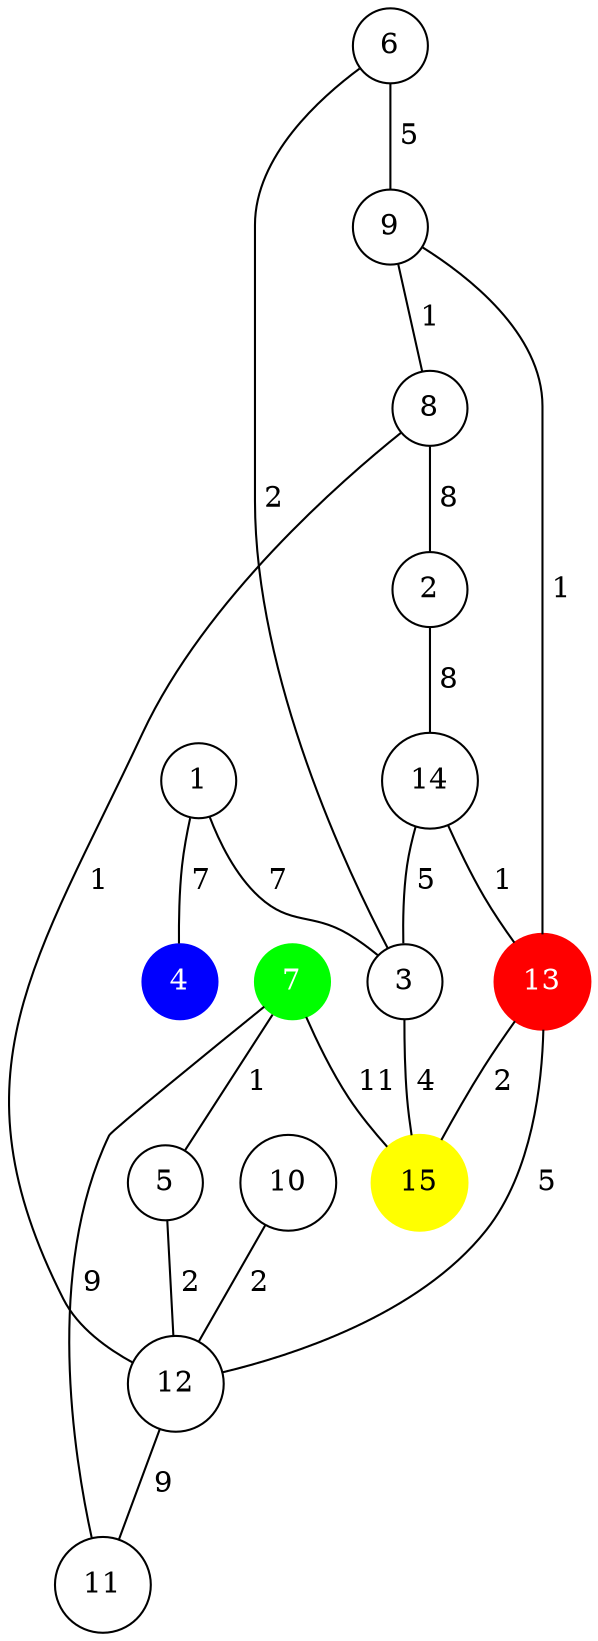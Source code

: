 strict graph {
    node [shape=circle]
    1  [label=1]
	2  [label=2]
	3  [label=3]
	4  [label=4,color=blue,style=filled,fontcolor = white]
	5  [label=5]
	6  [label=6]
	7  [label=7,color=green,style=filled,fontcolor = white]
	8  [label=8]
	9  [label=9]
	10 [label=10]
	11 [label=11]
	12 [label=12]
	13 [label=13,color=red,style=filled,fontcolor = white]
	14 [label=14]
	15 [label=15,color=yellow,style=filled]
	
	11  -- 7  [label=" 9" ,weight=9 ]
	12  -- 11 [label=" 9" ,weight=9 ]
	13  -- 12 [label=" 5" ,weight=5 ]
	14  -- 13 [label=" 1" ,weight=1 ]
	13  -- 15 [label=" 2" ,weight=2 ]
	14  -- 3  [label=" 5" ,weight=5 ]
	6  -- 9   [label=" 5" ,weight=5 ]
	7  -- 15  [label=" 11",weight=11]
	8  -- 2   [label=" 8" ,weight=8 ]
	9  -- 8   [label=" 1" ,weight=1 ]
	10 -- 12  [label=" 2" ,weight=2 ]
	9  -- 13  [label=" 1" ,weight=1 ]
	5  -- 12  [label=" 2" ,weight=2 ]
	6  -- 3   [label=" 2" ,weight=2 ]
	7  -- 5   [label=" 1" ,weight=1 ]
	8  -- 12  [label=" 1" ,weight=1 ]
	1 -- 3    [label=" 7" ,weight=7 ]
	1 -- 4    [label=" 7" ,weight=7 ]
	2 -- 14   [label=" 8" ,weight=8 ]
	3 -- 15   [label=" 4" ,weight=4 ]
	
} 
